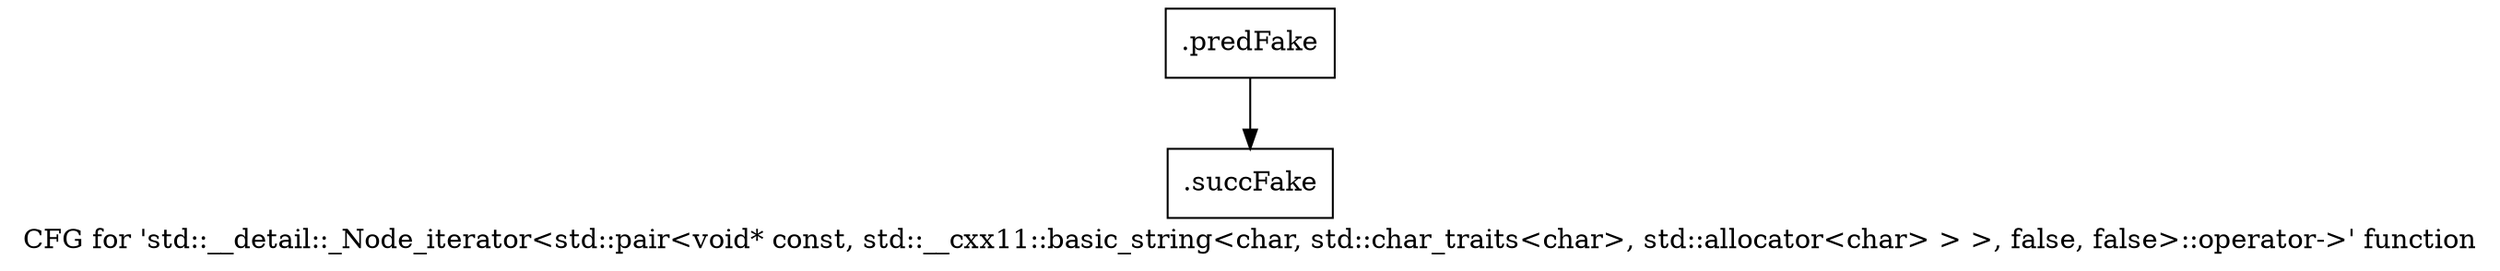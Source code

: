 digraph "CFG for 'std::__detail::_Node_iterator\<std::pair\<void* const, std::__cxx11::basic_string\<char, std::char_traits\<char\>, std::allocator\<char\> \> \>, false, false\>::operator-\>' function" {
	label="CFG for 'std::__detail::_Node_iterator\<std::pair\<void* const, std::__cxx11::basic_string\<char, std::char_traits\<char\>, std::allocator\<char\> \> \>, false, false\>::operator-\>' function";

	Node0x4619260 [shape=record,filename="",linenumber="",label="{.predFake}"];
	Node0x4619260 -> Node0x47c1cc0[ callList="" memoryops="" filename="/media/miguel/NewVolume/Linux/Xilinx/Vitis_HLS/2020.2/tps/lnx64/gcc-6.2.0/lib/gcc/x86_64-pc-linux-gnu/6.2.0/../../../../include/c++/6.2.0/bits/hashtable_policy.h" execusionnum="2"];
	Node0x47c1cc0 [shape=record,filename="/media/miguel/NewVolume/Linux/Xilinx/Vitis_HLS/2020.2/tps/lnx64/gcc-6.2.0/lib/gcc/x86_64-pc-linux-gnu/6.2.0/../../../../include/c++/6.2.0/bits/hashtable_policy.h",linenumber="362",label="{.succFake}"];
}
